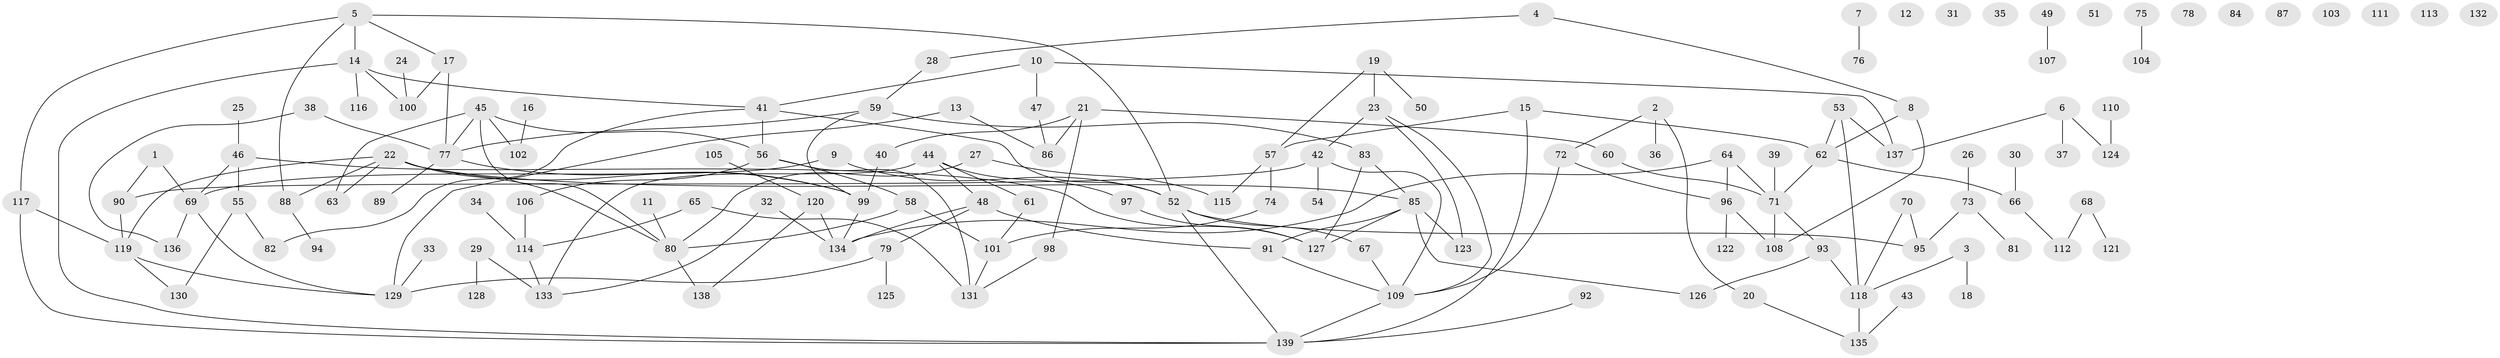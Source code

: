 // Generated by graph-tools (version 1.1) at 2025/40/03/09/25 04:40:44]
// undirected, 139 vertices, 174 edges
graph export_dot {
graph [start="1"]
  node [color=gray90,style=filled];
  1;
  2;
  3;
  4;
  5;
  6;
  7;
  8;
  9;
  10;
  11;
  12;
  13;
  14;
  15;
  16;
  17;
  18;
  19;
  20;
  21;
  22;
  23;
  24;
  25;
  26;
  27;
  28;
  29;
  30;
  31;
  32;
  33;
  34;
  35;
  36;
  37;
  38;
  39;
  40;
  41;
  42;
  43;
  44;
  45;
  46;
  47;
  48;
  49;
  50;
  51;
  52;
  53;
  54;
  55;
  56;
  57;
  58;
  59;
  60;
  61;
  62;
  63;
  64;
  65;
  66;
  67;
  68;
  69;
  70;
  71;
  72;
  73;
  74;
  75;
  76;
  77;
  78;
  79;
  80;
  81;
  82;
  83;
  84;
  85;
  86;
  87;
  88;
  89;
  90;
  91;
  92;
  93;
  94;
  95;
  96;
  97;
  98;
  99;
  100;
  101;
  102;
  103;
  104;
  105;
  106;
  107;
  108;
  109;
  110;
  111;
  112;
  113;
  114;
  115;
  116;
  117;
  118;
  119;
  120;
  121;
  122;
  123;
  124;
  125;
  126;
  127;
  128;
  129;
  130;
  131;
  132;
  133;
  134;
  135;
  136;
  137;
  138;
  139;
  1 -- 69;
  1 -- 90;
  2 -- 20;
  2 -- 36;
  2 -- 72;
  3 -- 18;
  3 -- 118;
  4 -- 8;
  4 -- 28;
  5 -- 14;
  5 -- 17;
  5 -- 52;
  5 -- 88;
  5 -- 117;
  6 -- 37;
  6 -- 124;
  6 -- 137;
  7 -- 76;
  8 -- 62;
  8 -- 108;
  9 -- 52;
  9 -- 69;
  10 -- 41;
  10 -- 47;
  10 -- 137;
  11 -- 80;
  13 -- 86;
  13 -- 129;
  14 -- 41;
  14 -- 100;
  14 -- 116;
  14 -- 139;
  15 -- 57;
  15 -- 62;
  15 -- 139;
  16 -- 102;
  17 -- 77;
  17 -- 100;
  19 -- 23;
  19 -- 50;
  19 -- 57;
  20 -- 135;
  21 -- 40;
  21 -- 60;
  21 -- 86;
  21 -- 98;
  22 -- 63;
  22 -- 80;
  22 -- 85;
  22 -- 88;
  22 -- 99;
  22 -- 119;
  23 -- 42;
  23 -- 109;
  23 -- 123;
  24 -- 100;
  25 -- 46;
  26 -- 73;
  27 -- 80;
  27 -- 115;
  28 -- 59;
  29 -- 128;
  29 -- 133;
  30 -- 66;
  32 -- 133;
  32 -- 134;
  33 -- 129;
  34 -- 114;
  38 -- 77;
  38 -- 136;
  39 -- 71;
  40 -- 99;
  41 -- 52;
  41 -- 56;
  41 -- 82;
  42 -- 54;
  42 -- 90;
  42 -- 109;
  43 -- 135;
  44 -- 48;
  44 -- 61;
  44 -- 97;
  44 -- 133;
  45 -- 56;
  45 -- 63;
  45 -- 77;
  45 -- 80;
  45 -- 102;
  46 -- 55;
  46 -- 69;
  46 -- 127;
  47 -- 86;
  48 -- 79;
  48 -- 91;
  48 -- 134;
  49 -- 107;
  52 -- 67;
  52 -- 95;
  52 -- 139;
  53 -- 62;
  53 -- 118;
  53 -- 137;
  55 -- 82;
  55 -- 130;
  56 -- 58;
  56 -- 106;
  56 -- 131;
  57 -- 74;
  57 -- 115;
  58 -- 80;
  58 -- 101;
  59 -- 77;
  59 -- 83;
  59 -- 99;
  60 -- 71;
  61 -- 101;
  62 -- 66;
  62 -- 71;
  64 -- 71;
  64 -- 96;
  64 -- 134;
  65 -- 114;
  65 -- 131;
  66 -- 112;
  67 -- 109;
  68 -- 112;
  68 -- 121;
  69 -- 129;
  69 -- 136;
  70 -- 95;
  70 -- 118;
  71 -- 93;
  71 -- 108;
  72 -- 96;
  72 -- 109;
  73 -- 81;
  73 -- 95;
  74 -- 101;
  75 -- 104;
  77 -- 89;
  77 -- 99;
  79 -- 125;
  79 -- 129;
  80 -- 138;
  83 -- 85;
  83 -- 127;
  85 -- 91;
  85 -- 123;
  85 -- 126;
  85 -- 127;
  88 -- 94;
  90 -- 119;
  91 -- 109;
  92 -- 139;
  93 -- 118;
  93 -- 126;
  96 -- 108;
  96 -- 122;
  97 -- 127;
  98 -- 131;
  99 -- 134;
  101 -- 131;
  105 -- 120;
  106 -- 114;
  109 -- 139;
  110 -- 124;
  114 -- 133;
  117 -- 119;
  117 -- 139;
  118 -- 135;
  119 -- 129;
  119 -- 130;
  120 -- 134;
  120 -- 138;
}
